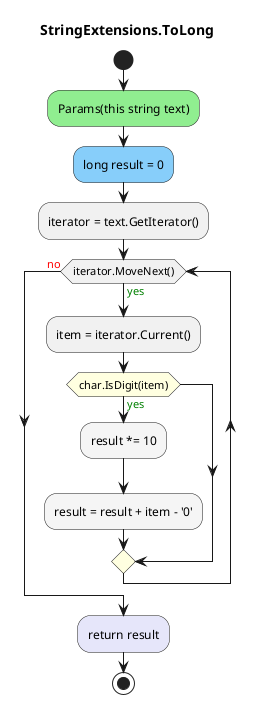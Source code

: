 @startuml StringExtensions.ToLong
title StringExtensions.ToLong
start
#LightGreen:Params(this string text);
#LightSkyBlue:long result = 0;
:iterator = text.GetIterator();
while (iterator.MoveNext()) is (<color:green>yes)
:item = iterator.Current();
            #LightYellow:if (char.IsDigit(item)) then (<color:green>yes)
                    #WhiteSmoke:result *= 10;
                    #WhiteSmoke:result = result + item - '0';
            endif
endwhile (<color:red>no)
#Lavender:return result;
stop
@enduml
